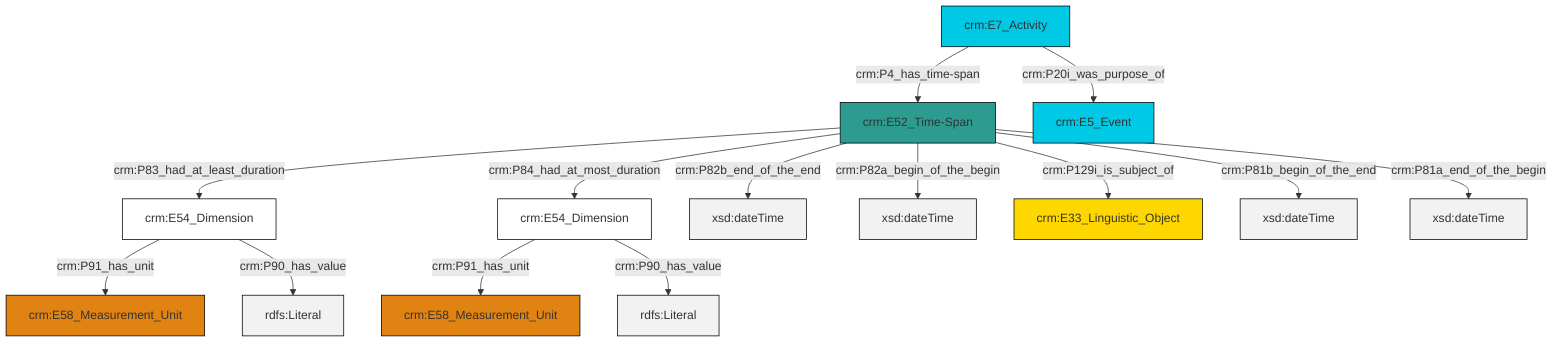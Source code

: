 graph TD
classDef Literal fill:#f2f2f2,stroke:#000000;
classDef CRM_Entity fill:#FFFFFF,stroke:#000000;
classDef Temporal_Entity fill:#00C9E6, stroke:#000000;
classDef Type fill:#E18312, stroke:#000000;
classDef Time-Span fill:#2C9C91, stroke:#000000;
classDef Appellation fill:#FFEB7F, stroke:#000000;
classDef Place fill:#008836, stroke:#000000;
classDef Persistent_Item fill:#B266B2, stroke:#000000;
classDef Conceptual_Object fill:#FFD700, stroke:#000000;
classDef Physical_Thing fill:#D2B48C, stroke:#000000;
classDef Actor fill:#f58aad, stroke:#000000;
classDef PC_Classes fill:#4ce600, stroke:#000000;
classDef Multi fill:#cccccc,stroke:#000000;

0["crm:E54_Dimension"]:::CRM_Entity -->|crm:P91_has_unit| 1["crm:E58_Measurement_Unit"]:::Type
2["crm:E54_Dimension"]:::CRM_Entity -->|crm:P91_has_unit| 3["crm:E58_Measurement_Unit"]:::Type
4["crm:E7_Activity"]:::Temporal_Entity -->|crm:P4_has_time-span| 5["crm:E52_Time-Span"]:::Time-Span
0["crm:E54_Dimension"]:::CRM_Entity -->|crm:P90_has_value| 8[rdfs:Literal]:::Literal
5["crm:E52_Time-Span"]:::Time-Span -->|crm:P83_had_at_least_duration| 2["crm:E54_Dimension"]:::CRM_Entity
5["crm:E52_Time-Span"]:::Time-Span -->|crm:P82b_end_of_the_end| 9[xsd:dateTime]:::Literal
5["crm:E52_Time-Span"]:::Time-Span -->|crm:P82a_begin_of_the_begin| 12[xsd:dateTime]:::Literal
2["crm:E54_Dimension"]:::CRM_Entity -->|crm:P90_has_value| 16[rdfs:Literal]:::Literal
5["crm:E52_Time-Span"]:::Time-Span -->|crm:P129i_is_subject_of| 17["crm:E33_Linguistic_Object"]:::Conceptual_Object
5["crm:E52_Time-Span"]:::Time-Span -->|crm:P81b_begin_of_the_end| 18[xsd:dateTime]:::Literal
4["crm:E7_Activity"]:::Temporal_Entity -->|crm:P20i_was_purpose_of| 14["crm:E5_Event"]:::Temporal_Entity
5["crm:E52_Time-Span"]:::Time-Span -->|crm:P84_had_at_most_duration| 0["crm:E54_Dimension"]:::CRM_Entity
5["crm:E52_Time-Span"]:::Time-Span -->|crm:P81a_end_of_the_begin| 21[xsd:dateTime]:::Literal